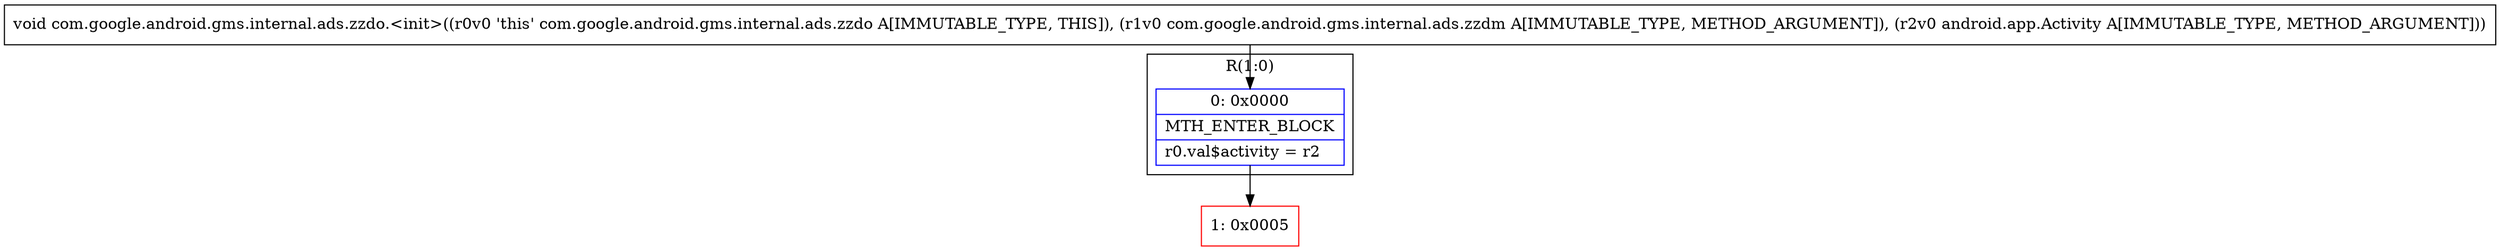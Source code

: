 digraph "CFG forcom.google.android.gms.internal.ads.zzdo.\<init\>(Lcom\/google\/android\/gms\/internal\/ads\/zzdm;Landroid\/app\/Activity;)V" {
subgraph cluster_Region_1431093606 {
label = "R(1:0)";
node [shape=record,color=blue];
Node_0 [shape=record,label="{0\:\ 0x0000|MTH_ENTER_BLOCK\l|r0.val$activity = r2\l}"];
}
Node_1 [shape=record,color=red,label="{1\:\ 0x0005}"];
MethodNode[shape=record,label="{void com.google.android.gms.internal.ads.zzdo.\<init\>((r0v0 'this' com.google.android.gms.internal.ads.zzdo A[IMMUTABLE_TYPE, THIS]), (r1v0 com.google.android.gms.internal.ads.zzdm A[IMMUTABLE_TYPE, METHOD_ARGUMENT]), (r2v0 android.app.Activity A[IMMUTABLE_TYPE, METHOD_ARGUMENT])) }"];
MethodNode -> Node_0;
Node_0 -> Node_1;
}

